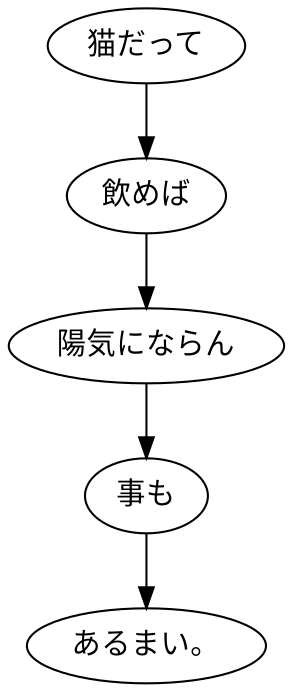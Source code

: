 digraph graph9127 {
	node0 [label="猫だって"];
	node1 [label="飲めば"];
	node2 [label="陽気にならん"];
	node3 [label="事も"];
	node4 [label="あるまい。"];
	node0 -> node1;
	node1 -> node2;
	node2 -> node3;
	node3 -> node4;
}
